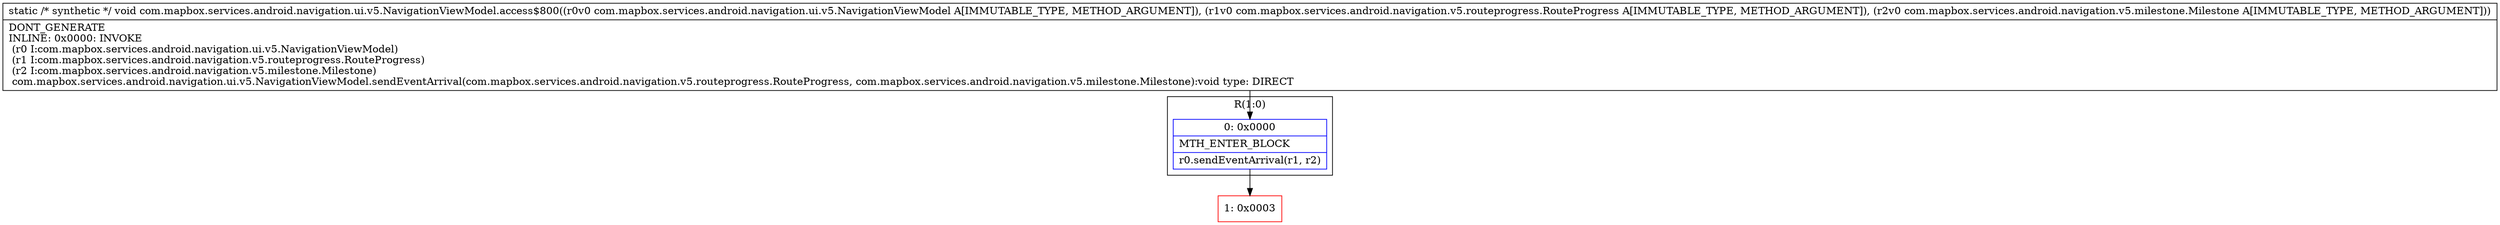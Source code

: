 digraph "CFG forcom.mapbox.services.android.navigation.ui.v5.NavigationViewModel.access$800(Lcom\/mapbox\/services\/android\/navigation\/ui\/v5\/NavigationViewModel;Lcom\/mapbox\/services\/android\/navigation\/v5\/routeprogress\/RouteProgress;Lcom\/mapbox\/services\/android\/navigation\/v5\/milestone\/Milestone;)V" {
subgraph cluster_Region_1751190188 {
label = "R(1:0)";
node [shape=record,color=blue];
Node_0 [shape=record,label="{0\:\ 0x0000|MTH_ENTER_BLOCK\l|r0.sendEventArrival(r1, r2)\l}"];
}
Node_1 [shape=record,color=red,label="{1\:\ 0x0003}"];
MethodNode[shape=record,label="{static \/* synthetic *\/ void com.mapbox.services.android.navigation.ui.v5.NavigationViewModel.access$800((r0v0 com.mapbox.services.android.navigation.ui.v5.NavigationViewModel A[IMMUTABLE_TYPE, METHOD_ARGUMENT]), (r1v0 com.mapbox.services.android.navigation.v5.routeprogress.RouteProgress A[IMMUTABLE_TYPE, METHOD_ARGUMENT]), (r2v0 com.mapbox.services.android.navigation.v5.milestone.Milestone A[IMMUTABLE_TYPE, METHOD_ARGUMENT]))  | DONT_GENERATE\lINLINE: 0x0000: INVOKE  \l  (r0 I:com.mapbox.services.android.navigation.ui.v5.NavigationViewModel)\l  (r1 I:com.mapbox.services.android.navigation.v5.routeprogress.RouteProgress)\l  (r2 I:com.mapbox.services.android.navigation.v5.milestone.Milestone)\l com.mapbox.services.android.navigation.ui.v5.NavigationViewModel.sendEventArrival(com.mapbox.services.android.navigation.v5.routeprogress.RouteProgress, com.mapbox.services.android.navigation.v5.milestone.Milestone):void type: DIRECT\l}"];
MethodNode -> Node_0;
Node_0 -> Node_1;
}

